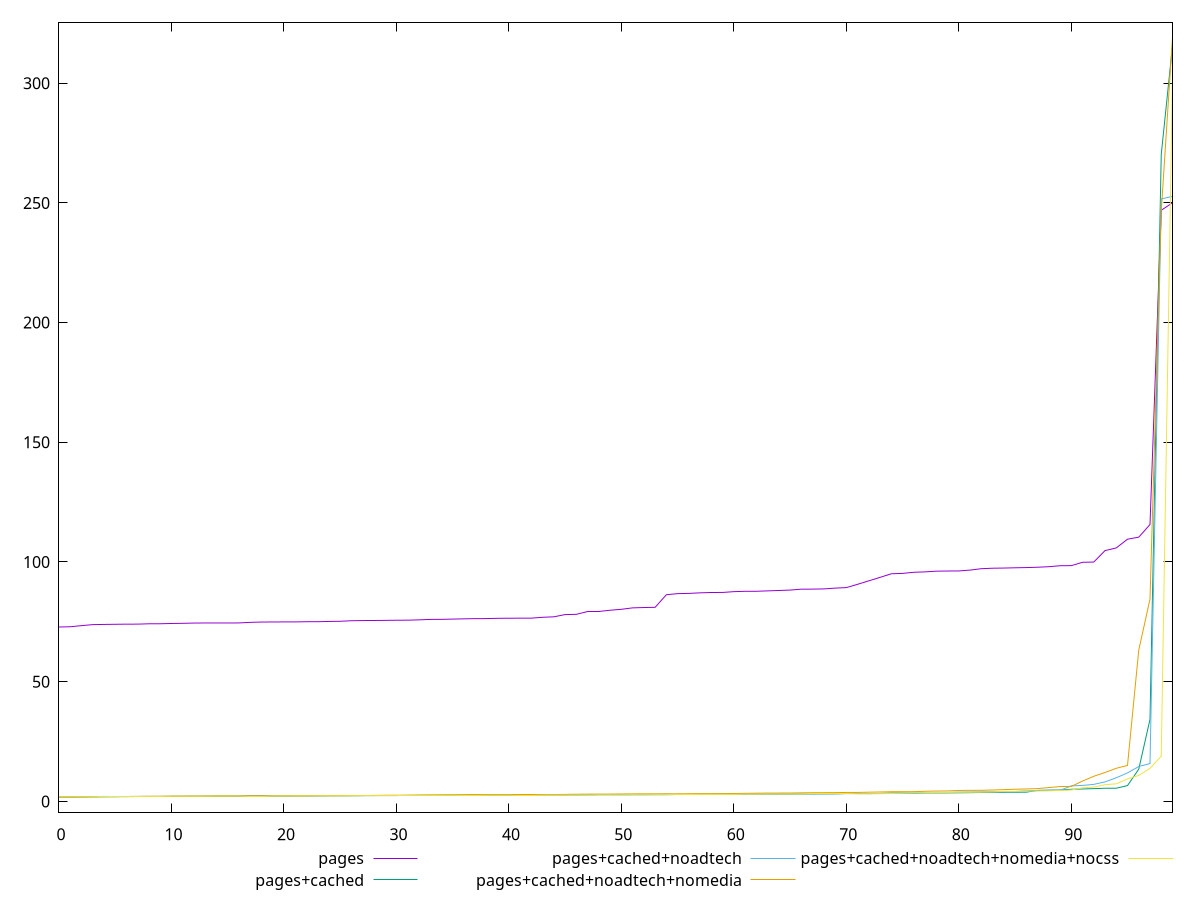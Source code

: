 reset

$pages <<EOF
0 72.84100000000001
1 72.94200000000001
2 73.41
3 73.832
4 73.916
5 73.97399999999999
6 74.02900000000001
7 74.03999999999999
8 74.182
9 74.19800000000001
10 74.31099999999999
11 74.378
12 74.486
13 74.52499999999999
14 74.527
15 74.531
16 74.53999999999999
17 74.777
18 74.91499999999999
19 74.938
20 74.967
21 74.97
22 75.04299999999999
23 75.051
24 75.167
25 75.22500000000001
26 75.45800000000001
27 75.53200000000001
28 75.56400000000001
29 75.605
30 75.664
31 75.688
32 75.824
33 76.009
34 76.036
35 76.142
36 76.24900000000001
37 76.333
38 76.353
39 76.468
40 76.508
41 76.524
42 76.539
43 76.897
44 77.1
45 78.029
46 78.13000000000001
47 79.315
48 79.327
49 79.84100000000001
50 80.232
51 80.83200000000001
52 80.971
53 81.06099999999999
54 86.32000000000001
55 86.77900000000001
56 86.87400000000001
57 87.11
58 87.258
59 87.26899999999999
60 87.608
61 87.754
62 87.763
63 87.93
64 88.09
65 88.264
66 88.642
67 88.661
68 88.753
69 89.07900000000001
70 89.29700000000001
71 90.673
72 92.126
73 93.574
74 95.076
75 95.22999999999999
76 95.699
77 95.864
78 96.164
79 96.22500000000001
80 96.25699999999999
81 96.60799999999999
82 97.191
83 97.39599999999999
84 97.462
85 97.57700000000001
86 97.665
87 97.802
88 98.02799999999999
89 98.431
90 98.473
91 99.87100000000001
92 99.97000000000001
93 104.75099999999999
94 105.873
95 109.526
96 110.36500000000001
97 115.652
98 246.928
99 250.0530000000001
EOF

$pagesCached <<EOF
0 1.766
1 1.85
2 1.8639999999999999
3 1.892
4 1.9249999999999998
5 1.9570000000000003
6 1.9869999999999997
7 2.0349999999999997
8 2.038
9 2.0380000000000003
10 2.0820000000000003
11 2.0900000000000003
12 2.0940000000000003
13 2.107
14 2.154
15 2.174
16 2.1759999999999997
17 2.2380000000000004
18 2.2540000000000004
19 2.274
20 2.3
21 2.3020000000000005
22 2.304
23 2.3449999999999998
24 2.365
25 2.371
26 2.382
27 2.418
28 2.422
29 2.426
30 2.4330000000000003
31 2.4799999999999995
32 2.491
33 2.541
34 2.554
35 2.565
36 2.57
37 2.599
38 2.609
39 2.6159999999999997
40 2.624
41 2.6790000000000003
42 2.725
43 2.752
44 2.7649999999999997
45 2.77
46 2.792
47 2.814
48 2.84
49 2.84
50 2.851
51 2.86
52 2.8999999999999995
53 2.9000000000000004
54 2.958
55 2.959
56 2.96
57 2.9650000000000003
58 2.9819999999999998
59 3.028
60 3.0380000000000003
61 3.0450000000000004
62 3.058
63 3.0700000000000003
64 3.0749999999999997
65 3.081
66 3.1159999999999997
67 3.1220000000000003
68 3.16
69 3.164
70 3.198
71 3.198
72 3.2279999999999998
73 3.293
74 3.431
75 3.462
76 3.478
77 3.5340000000000007
78 3.5389999999999997
79 3.553
80 3.588000000000001
81 3.6339999999999995
82 3.71
83 3.772
84 3.8030000000000004
85 3.8160000000000003
86 3.849
87 4.573
88 4.683
89 4.738
90 5.056
91 5.174
92 5.3260000000000005
93 5.478
94 5.489999999999999
95 6.598
96 13.458
97 34.25299999999999
98 270.2740000000001
99 315.6959999999999
EOF

$pagesCachedNoadtech <<EOF
0 1.7729999999999997
1 1.8079999999999998
2 1.986
3 2.02
4 2.06
5 2.0700000000000003
6 2.0700000000000003
7 2.074
8 2.089
9 2.096
10 2.102
11 2.1239999999999997
12 2.147
13 2.149
14 2.168
15 2.2110000000000003
16 2.2140000000000004
17 2.2329999999999997
18 2.2539999999999996
19 2.2840000000000003
20 2.305
21 2.315
22 2.3500000000000005
23 2.3520000000000003
24 2.391
25 2.399
26 2.401
27 2.4130000000000003
28 2.439
29 2.454
30 2.461
31 2.4779999999999998
32 2.5029999999999997
33 2.517
34 2.5170000000000003
35 2.518
36 2.5269999999999997
37 2.575
38 2.598
39 2.607
40 2.63
41 2.631
42 2.6519999999999997
43 2.668
44 2.6730000000000005
45 2.6759999999999997
46 2.692
47 2.71
48 2.722
49 2.727
50 2.7409999999999997
51 2.745
52 2.747
53 2.749
54 2.7569999999999997
55 2.763
56 2.764
57 2.845
58 2.932
59 2.9579999999999997
60 2.9810000000000003
61 2.9909999999999997
62 3.048
63 3.0780000000000003
64 3.094
65 3.127
66 3.177
67 3.187
68 3.1919999999999997
69 3.1950000000000003
70 3.237
71 3.265
72 3.2860000000000005
73 3.3110000000000004
74 3.505
75 3.5149999999999997
76 3.523
77 3.6590000000000003
78 3.734
79 3.7359999999999998
80 3.902
81 3.9370000000000003
82 4.003
83 4.048
84 4.052
85 4.123
86 4.419
87 4.583
88 4.616
89 4.6240000000000006
90 6.4670000000000005
91 6.664999999999999
92 7.098
93 8.142999999999999
94 9.865
95 11.902999999999999
96 14.567
97 15.822000000000001
98 251.65199999999993
99 252.72900000000004
EOF

$pagesCachedNoadtechNomedia <<EOF
0 1.7679999999999998
1 1.7890000000000001
2 1.8549999999999998
3 1.9700000000000002
4 2.004
5 2.024
6 2.042
7 2.078
8 2.109
9 2.1210000000000004
10 2.166
11 2.184
12 2.206
13 2.2199999999999998
14 2.247
15 2.2540000000000004
16 2.2769999999999997
17 2.2910000000000004
18 2.2940000000000005
19 2.2980000000000005
20 2.303
21 2.308
22 2.336
23 2.362
24 2.3689999999999998
25 2.403
26 2.4139999999999997
27 2.417
28 2.496
29 2.557
30 2.571
31 2.5749999999999997
32 2.63
33 2.679
34 2.7049999999999996
35 2.7350000000000003
36 2.76
37 2.81
38 2.8200000000000003
39 2.821
40 2.823
41 2.849
42 2.8649999999999998
43 2.8720000000000003
44 2.874
45 2.924
46 2.983
47 3.0239999999999996
48 3.0439999999999996
49 3.053
50 3.099
51 3.1350000000000002
52 3.143
53 3.154
54 3.157
55 3.1630000000000003
56 3.1999999999999997
57 3.202
58 3.204
59 3.2119999999999997
60 3.275
61 3.364
62 3.414
63 3.459
64 3.469
65 3.488
66 3.565
67 3.613
68 3.636
69 3.6559999999999997
70 3.731
71 3.736
72 3.843
73 3.924
74 4.0280000000000005
75 4.038999999999999
76 4.058
77 4.225
78 4.322
79 4.363
80 4.571
81 4.601
82 4.6209999999999996
83 4.745
84 4.8950000000000005
85 5.072
86 5.190999999999999
87 5.3229999999999995
88 5.769000000000001
89 6.186
90 6.247999999999999
91 8.491
92 10.483
93 12.073
94 13.824
95 15.012
96 63.17699999999999
97 84.513
98 246.44500000000016
99 319.0909999999999
EOF

$pagesCachedNoadtechNomediaNocss <<EOF
0 1.8590000000000002
1 1.902
2 1.9250000000000003
3 1.9329999999999998
4 2.0250000000000004
5 2.043
6 2.061
7 2.0620000000000003
8 2.0669999999999997
9 2.077
10 2.142
11 2.1470000000000002
12 2.156
13 2.1590000000000003
14 2.2110000000000003
15 2.2140000000000004
16 2.2209999999999996
17 2.222
18 2.223
19 2.254
20 2.3
21 2.307
22 2.326
23 2.334
24 2.339
25 2.365
26 2.375
27 2.392
28 2.403
29 2.427
30 2.441
31 2.453
32 2.488
33 2.492
34 2.502
35 2.516
36 2.526
37 2.5269999999999997
38 2.5300000000000002
39 2.549
40 2.553
41 2.568
42 2.569
43 2.607
44 2.608
45 2.642
46 2.6710000000000003
47 2.673
48 2.723
49 2.737
50 2.744
51 2.785
52 2.792
53 2.8040000000000003
54 2.8360000000000003
55 2.844
56 2.873
57 2.887
58 2.8920000000000003
59 2.895
60 2.898
61 3.0199999999999996
62 3.025
63 3.061
64 3.0629999999999997
65 3.101
66 3.1169999999999995
67 3.1390000000000002
68 3.14
69 3.146
70 3.146
71 3.1479999999999997
72 3.194
73 3.206999999999999
74 3.284
75 3.4270000000000005
76 3.5859999999999994
77 3.661
78 3.734
79 3.744
80 3.815
81 3.825
82 3.86
83 3.958
84 4.175000000000001
85 4.178
86 4.308999999999999
87 4.314
88 4.394
89 4.558
90 4.7379999999999995
91 5.686
92 5.955
93 6.958
94 7.341999999999999
95 9.399000000000001
96 10.844000000000001
97 13.803
98 18.912
99 304.21900000000005
EOF

set key outside below
set xrange [0:99]
set yrange [-4.580499999999998:325.4374999999999]
set trange [-4.580499999999998:325.4374999999999]
set terminal svg size 640, 580 enhanced background rgb 'white'
set output "report_00017_2021-02-10T15-08-03.406Z/server-response-time/comparison/sorted/all_raw.svg"

plot $pages title "pages" with line, \
     $pagesCached title "pages+cached" with line, \
     $pagesCachedNoadtech title "pages+cached+noadtech" with line, \
     $pagesCachedNoadtechNomedia title "pages+cached+noadtech+nomedia" with line, \
     $pagesCachedNoadtechNomediaNocss title "pages+cached+noadtech+nomedia+nocss" with line

reset
